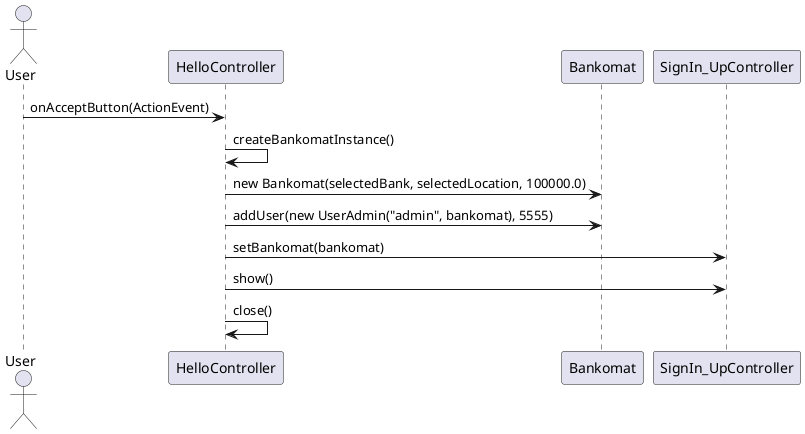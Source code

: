 @startuml
actor User
participant HelloController
participant Bankomat
participant SignIn_UpController

User -> HelloController: onAcceptButton(ActionEvent)
HelloController -> HelloController: createBankomatInstance()
HelloController -> Bankomat: new Bankomat(selectedBank, selectedLocation, 100000.0)
HelloController -> Bankomat: addUser(new UserAdmin("admin", bankomat), 5555)
HelloController -> SignIn_UpController: setBankomat(bankomat)
HelloController -> SignIn_UpController: show()
HelloController -> HelloController: close()
@enduml